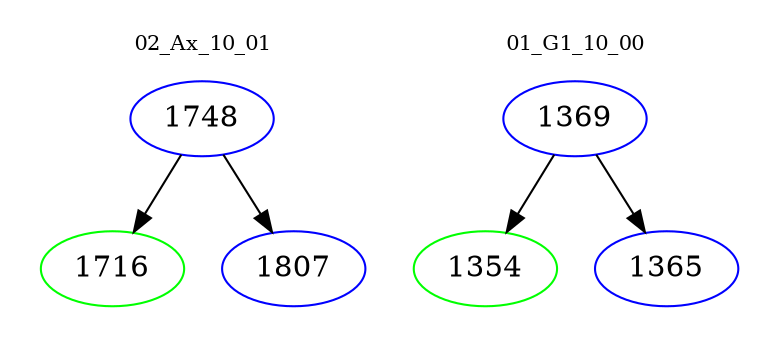 digraph{
subgraph cluster_0 {
color = white
label = "02_Ax_10_01";
fontsize=10;
T0_1748 [label="1748", color="blue"]
T0_1748 -> T0_1716 [color="black"]
T0_1716 [label="1716", color="green"]
T0_1748 -> T0_1807 [color="black"]
T0_1807 [label="1807", color="blue"]
}
subgraph cluster_1 {
color = white
label = "01_G1_10_00";
fontsize=10;
T1_1369 [label="1369", color="blue"]
T1_1369 -> T1_1354 [color="black"]
T1_1354 [label="1354", color="green"]
T1_1369 -> T1_1365 [color="black"]
T1_1365 [label="1365", color="blue"]
}
}

